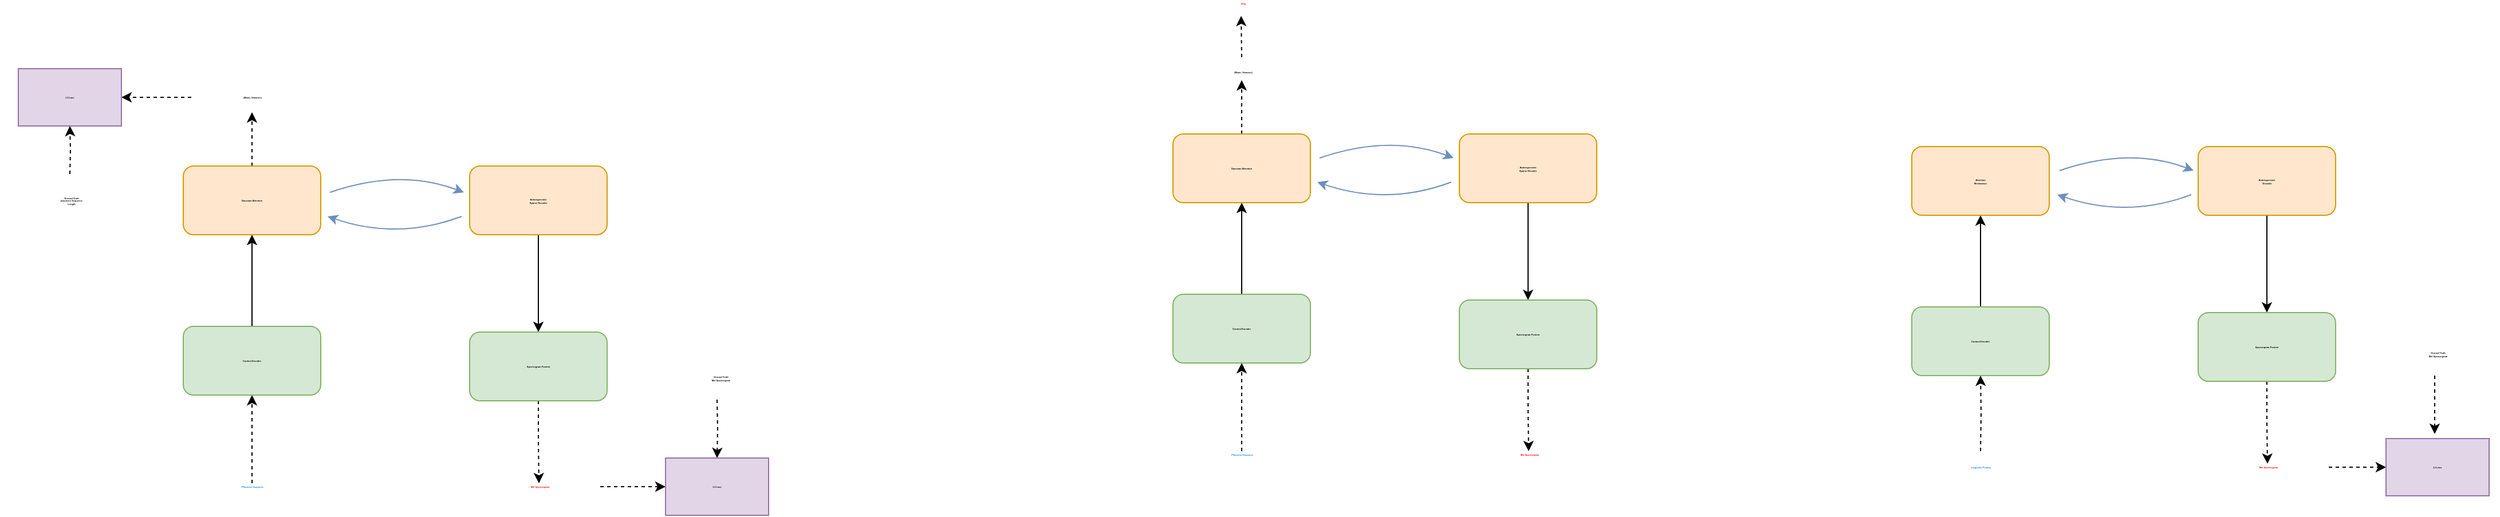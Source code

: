 <mxfile version="13.7.3" type="github">
  <diagram id="Qrbj5Tkm-uTYDOuXCL7I" name="Page-1">
    <mxGraphModel dx="1546" dy="785" grid="0" gridSize="10" guides="1" tooltips="1" connect="1" arrows="1" fold="1" page="0" pageScale="1" pageWidth="1169" pageHeight="827" background="none" math="0" shadow="0">
      <root>
        <mxCell id="0" />
        <mxCell id="1" parent="0" />
        <mxCell id="9aGrxxRxmxAyomSqXJZ4-1" value="&lt;font color=&quot;#007fff&quot; style=&quot;font-size: 2px;&quot;&gt;Phoneme Sequence&lt;/font&gt;" style="text;html=1;align=center;verticalAlign=middle;resizable=0;points=[];autosize=1;fontStyle=1;fontSize=2;" vertex="1" parent="1">
          <mxGeometry x="-212" y="513" width="124" height="6" as="geometry" />
        </mxCell>
        <mxCell id="9aGrxxRxmxAyomSqXJZ4-3" style="edgeStyle=orthogonalEdgeStyle;orthogonalLoop=1;jettySize=auto;html=1;rounded=0;dashed=1;entryX=0.5;entryY=1;entryDx=0;entryDy=0;fontStyle=1;fontSize=2;" edge="1" parent="1" source="9aGrxxRxmxAyomSqXJZ4-1" target="9aGrxxRxmxAyomSqXJZ4-2">
          <mxGeometry relative="1" as="geometry" />
        </mxCell>
        <mxCell id="9aGrxxRxmxAyomSqXJZ4-5" style="edgeStyle=orthogonalEdgeStyle;rounded=0;orthogonalLoop=1;jettySize=auto;html=1;exitX=0.5;exitY=0;exitDx=0;exitDy=0;entryX=0.5;entryY=1;entryDx=0;entryDy=0;fontStyle=1;fontSize=2;" edge="1" parent="1" source="9aGrxxRxmxAyomSqXJZ4-2" target="9aGrxxRxmxAyomSqXJZ4-4">
          <mxGeometry relative="1" as="geometry" />
        </mxCell>
        <mxCell id="9aGrxxRxmxAyomSqXJZ4-2" value="Content Encoder" style="rounded=1;whiteSpace=wrap;html=1;fillColor=#d5e8d4;strokeColor=#82b366;fontStyle=1;fontSize=2;" vertex="1" parent="1">
          <mxGeometry x="-210" y="376" width="120" height="60" as="geometry" />
        </mxCell>
        <mxCell id="9aGrxxRxmxAyomSqXJZ4-14" style="edgeStyle=orthogonalEdgeStyle;rounded=0;orthogonalLoop=1;jettySize=auto;html=1;exitX=0.5;exitY=0;exitDx=0;exitDy=0;dashed=1;fontStyle=1;fontSize=2;" edge="1" parent="1" source="9aGrxxRxmxAyomSqXJZ4-4">
          <mxGeometry relative="1" as="geometry">
            <mxPoint x="-150" y="189" as="targetPoint" />
          </mxGeometry>
        </mxCell>
        <mxCell id="9aGrxxRxmxAyomSqXJZ4-4" value="Gaussian Attention" style="rounded=1;whiteSpace=wrap;html=1;fillColor=#ffe6cc;strokeColor=#d79b00;fontStyle=1;fontSize=2;" vertex="1" parent="1">
          <mxGeometry x="-210" y="236" width="120" height="60" as="geometry" />
        </mxCell>
        <mxCell id="9aGrxxRxmxAyomSqXJZ4-8" style="edgeStyle=orthogonalEdgeStyle;rounded=0;orthogonalLoop=1;jettySize=auto;html=1;exitX=0.5;exitY=1;exitDx=0;exitDy=0;fontStyle=1;fontSize=2;" edge="1" parent="1" source="9aGrxxRxmxAyomSqXJZ4-6" target="9aGrxxRxmxAyomSqXJZ4-7">
          <mxGeometry relative="1" as="geometry" />
        </mxCell>
        <mxCell id="9aGrxxRxmxAyomSqXJZ4-6" value="Autoregressive &lt;br style=&quot;font-size: 2px;&quot;&gt;Sparse Decoder" style="rounded=1;whiteSpace=wrap;html=1;fillColor=#ffe6cc;strokeColor=#d79b00;fontStyle=1;fontSize=2;" vertex="1" parent="1">
          <mxGeometry x="40" y="236" width="120" height="60" as="geometry" />
        </mxCell>
        <mxCell id="9aGrxxRxmxAyomSqXJZ4-10" style="edgeStyle=orthogonalEdgeStyle;rounded=0;orthogonalLoop=1;jettySize=auto;html=1;exitX=0.5;exitY=1;exitDx=0;exitDy=0;dashed=1;fontStyle=1;fontSize=2;" edge="1" parent="1" source="9aGrxxRxmxAyomSqXJZ4-7" target="9aGrxxRxmxAyomSqXJZ4-9">
          <mxGeometry relative="1" as="geometry" />
        </mxCell>
        <mxCell id="9aGrxxRxmxAyomSqXJZ4-7" value="Spectrogram Postnet" style="rounded=1;whiteSpace=wrap;html=1;fillColor=#d5e8d4;strokeColor=#82b366;fontStyle=1;fontSize=2;" vertex="1" parent="1">
          <mxGeometry x="40" y="381" width="120" height="60" as="geometry" />
        </mxCell>
        <mxCell id="9aGrxxRxmxAyomSqXJZ4-9" value="&lt;font color=&quot;#ff0000&quot; style=&quot;font-size: 2px;&quot;&gt;Mel Spectrogram&lt;/font&gt;" style="text;html=1;align=center;verticalAlign=middle;resizable=0;points=[];autosize=1;fontStyle=1;fontSize=2;" vertex="1" parent="1">
          <mxGeometry x="47" y="513" width="107" height="6" as="geometry" />
        </mxCell>
        <mxCell id="9aGrxxRxmxAyomSqXJZ4-13" value="(Mean, Variance)" style="text;html=1;align=center;verticalAlign=middle;resizable=0;points=[];autosize=1;fontStyle=1;fontSize=2;" vertex="1" parent="1">
          <mxGeometry x="-203" y="173" width="105" height="6" as="geometry" />
        </mxCell>
        <mxCell id="9aGrxxRxmxAyomSqXJZ4-17" style="edgeStyle=orthogonalEdgeStyle;rounded=0;orthogonalLoop=1;jettySize=auto;html=1;dashed=1;entryX=1;entryY=0.5;entryDx=0;entryDy=0;fontStyle=1;fontSize=2;" edge="1" parent="1" source="9aGrxxRxmxAyomSqXJZ4-13" target="9aGrxxRxmxAyomSqXJZ4-16">
          <mxGeometry relative="1" as="geometry" />
        </mxCell>
        <mxCell id="9aGrxxRxmxAyomSqXJZ4-20" style="edgeStyle=orthogonalEdgeStyle;rounded=0;orthogonalLoop=1;jettySize=auto;html=1;dashed=1;entryX=0.5;entryY=1;entryDx=0;entryDy=0;fontStyle=1;fontSize=2;" edge="1" parent="1" target="9aGrxxRxmxAyomSqXJZ4-16">
          <mxGeometry relative="1" as="geometry">
            <mxPoint x="-309" y="243" as="sourcePoint" />
          </mxGeometry>
        </mxCell>
        <mxCell id="9aGrxxRxmxAyomSqXJZ4-16" value="L1 Loss" style="rounded=0;whiteSpace=wrap;html=1;fillColor=#e1d5e7;strokeColor=#9673a6;fontStyle=1;fontSize=2;" vertex="1" parent="1">
          <mxGeometry x="-354" y="151" width="90" height="50" as="geometry" />
        </mxCell>
        <mxCell id="9aGrxxRxmxAyomSqXJZ4-18" value="Ground Truth&lt;br style=&quot;font-size: 2px;&quot;&gt;phoneme Sequence&lt;br style=&quot;font-size: 2px;&quot;&gt;Length" style="text;html=1;align=center;verticalAlign=middle;resizable=0;points=[];autosize=1;fontStyle=1;fontSize=2;" vertex="1" parent="1">
          <mxGeometry x="-370" y="261" width="123" height="10" as="geometry" />
        </mxCell>
        <mxCell id="9aGrxxRxmxAyomSqXJZ4-23" style="edgeStyle=orthogonalEdgeStyle;rounded=0;orthogonalLoop=1;jettySize=auto;html=1;dashed=1;entryX=0;entryY=0.5;entryDx=0;entryDy=0;fontStyle=1;fontSize=2;" edge="1" parent="1" source="9aGrxxRxmxAyomSqXJZ4-9" target="9aGrxxRxmxAyomSqXJZ4-21">
          <mxGeometry relative="1" as="geometry" />
        </mxCell>
        <mxCell id="9aGrxxRxmxAyomSqXJZ4-25" style="edgeStyle=orthogonalEdgeStyle;rounded=0;orthogonalLoop=1;jettySize=auto;html=1;entryX=0.5;entryY=0;entryDx=0;entryDy=0;dashed=1;fontStyle=1;fontSize=2;" edge="1" parent="1" target="9aGrxxRxmxAyomSqXJZ4-21">
          <mxGeometry relative="1" as="geometry">
            <mxPoint x="256" y="440" as="sourcePoint" />
          </mxGeometry>
        </mxCell>
        <mxCell id="9aGrxxRxmxAyomSqXJZ4-21" value="L1 Loss" style="rounded=0;whiteSpace=wrap;html=1;fillColor=#e1d5e7;strokeColor=#9673a6;fontStyle=1;fontSize=2;" vertex="1" parent="1">
          <mxGeometry x="211" y="491" width="90" height="50" as="geometry" />
        </mxCell>
        <mxCell id="9aGrxxRxmxAyomSqXJZ4-24" value="Ground Truth&lt;br style=&quot;font-size: 2px;&quot;&gt;Mel Spectrogram" style="text;html=1;align=center;verticalAlign=middle;resizable=0;points=[];autosize=1;fontStyle=1;fontSize=2;" vertex="1" parent="1">
          <mxGeometry x="205" y="417" width="107" height="8" as="geometry" />
        </mxCell>
        <mxCell id="9aGrxxRxmxAyomSqXJZ4-47" value="&lt;font color=&quot;#007fff&quot; style=&quot;font-size: 2px;&quot;&gt;Phoneme Sequence&lt;/font&gt;" style="text;html=1;align=center;verticalAlign=middle;resizable=0;points=[];autosize=1;fontStyle=1;fontSize=2;" vertex="1" parent="1">
          <mxGeometry x="652" y="485" width="124" height="6" as="geometry" />
        </mxCell>
        <mxCell id="9aGrxxRxmxAyomSqXJZ4-48" style="edgeStyle=orthogonalEdgeStyle;orthogonalLoop=1;jettySize=auto;html=1;rounded=0;dashed=1;entryX=0.5;entryY=1;entryDx=0;entryDy=0;fontStyle=1;fontSize=2;" edge="1" parent="1" source="9aGrxxRxmxAyomSqXJZ4-47" target="9aGrxxRxmxAyomSqXJZ4-50">
          <mxGeometry relative="1" as="geometry" />
        </mxCell>
        <mxCell id="9aGrxxRxmxAyomSqXJZ4-49" style="edgeStyle=orthogonalEdgeStyle;rounded=0;orthogonalLoop=1;jettySize=auto;html=1;exitX=0.5;exitY=0;exitDx=0;exitDy=0;entryX=0.5;entryY=1;entryDx=0;entryDy=0;fontStyle=1;fontSize=2;" edge="1" parent="1" source="9aGrxxRxmxAyomSqXJZ4-50" target="9aGrxxRxmxAyomSqXJZ4-53">
          <mxGeometry relative="1" as="geometry" />
        </mxCell>
        <mxCell id="9aGrxxRxmxAyomSqXJZ4-50" value="Content Encoder" style="rounded=1;whiteSpace=wrap;html=1;fillColor=#d5e8d4;strokeColor=#82b366;fontStyle=1;fontSize=2;" vertex="1" parent="1">
          <mxGeometry x="654" y="348" width="120" height="60" as="geometry" />
        </mxCell>
        <mxCell id="9aGrxxRxmxAyomSqXJZ4-52" style="edgeStyle=orthogonalEdgeStyle;rounded=0;orthogonalLoop=1;jettySize=auto;html=1;exitX=0.5;exitY=0;exitDx=0;exitDy=0;dashed=1;fontStyle=1;fontSize=2;" edge="1" parent="1" source="9aGrxxRxmxAyomSqXJZ4-53">
          <mxGeometry relative="1" as="geometry">
            <mxPoint x="714" y="161" as="targetPoint" />
          </mxGeometry>
        </mxCell>
        <mxCell id="9aGrxxRxmxAyomSqXJZ4-53" value="Gaussian Attention" style="rounded=1;whiteSpace=wrap;html=1;fillColor=#ffe6cc;strokeColor=#d79b00;fontStyle=1;fontSize=2;" vertex="1" parent="1">
          <mxGeometry x="654" y="208" width="120" height="60" as="geometry" />
        </mxCell>
        <mxCell id="9aGrxxRxmxAyomSqXJZ4-54" style="edgeStyle=orthogonalEdgeStyle;rounded=0;orthogonalLoop=1;jettySize=auto;html=1;exitX=0.5;exitY=1;exitDx=0;exitDy=0;fontStyle=1;fontSize=2;" edge="1" parent="1" source="9aGrxxRxmxAyomSqXJZ4-55" target="9aGrxxRxmxAyomSqXJZ4-57">
          <mxGeometry relative="1" as="geometry" />
        </mxCell>
        <mxCell id="9aGrxxRxmxAyomSqXJZ4-55" value="Autoregressive &lt;br style=&quot;font-size: 2px;&quot;&gt;Sparse Decoder" style="rounded=1;whiteSpace=wrap;html=1;fillColor=#ffe6cc;strokeColor=#d79b00;fontStyle=1;fontSize=2;" vertex="1" parent="1">
          <mxGeometry x="904" y="208" width="120" height="60" as="geometry" />
        </mxCell>
        <mxCell id="9aGrxxRxmxAyomSqXJZ4-56" style="edgeStyle=orthogonalEdgeStyle;rounded=0;orthogonalLoop=1;jettySize=auto;html=1;exitX=0.5;exitY=1;exitDx=0;exitDy=0;dashed=1;fontStyle=1;fontSize=2;" edge="1" parent="1" source="9aGrxxRxmxAyomSqXJZ4-57" target="9aGrxxRxmxAyomSqXJZ4-58">
          <mxGeometry relative="1" as="geometry" />
        </mxCell>
        <mxCell id="9aGrxxRxmxAyomSqXJZ4-57" value="Spectrogram Postnet" style="rounded=1;whiteSpace=wrap;html=1;fillColor=#d5e8d4;strokeColor=#82b366;fontStyle=1;fontSize=2;" vertex="1" parent="1">
          <mxGeometry x="904" y="353" width="120" height="60" as="geometry" />
        </mxCell>
        <mxCell id="9aGrxxRxmxAyomSqXJZ4-58" value="&lt;font color=&quot;#ff0000&quot; style=&quot;font-size: 2px;&quot;&gt;Mel Spectrogram&lt;/font&gt;" style="text;html=1;align=center;verticalAlign=middle;resizable=0;points=[];autosize=1;fontStyle=1;fontSize=2;" vertex="1" parent="1">
          <mxGeometry x="911" y="485" width="107" height="6" as="geometry" />
        </mxCell>
        <mxCell id="9aGrxxRxmxAyomSqXJZ4-68" style="edgeStyle=orthogonalEdgeStyle;rounded=0;orthogonalLoop=1;jettySize=auto;html=1;dashed=1;fontSize=2;" edge="1" parent="1">
          <mxGeometry relative="1" as="geometry">
            <mxPoint x="713.5" y="104.833" as="targetPoint" />
            <mxPoint x="714" y="141" as="sourcePoint" />
          </mxGeometry>
        </mxCell>
        <mxCell id="9aGrxxRxmxAyomSqXJZ4-59" value="(Mean, Variance)" style="text;html=1;align=center;verticalAlign=middle;resizable=0;points=[];autosize=1;fontStyle=1;fontSize=2;" vertex="1" parent="1">
          <mxGeometry x="662" y="151" width="105" height="6" as="geometry" />
        </mxCell>
        <mxCell id="9aGrxxRxmxAyomSqXJZ4-69" value="&lt;font color=&quot;#ff0000&quot;&gt;Stop&lt;/font&gt;" style="text;html=1;align=center;verticalAlign=middle;resizable=0;points=[];autosize=1;fontSize=2;fontStyle=1" vertex="1" parent="1">
          <mxGeometry x="696" y="91" width="37" height="6" as="geometry" />
        </mxCell>
        <mxCell id="9aGrxxRxmxAyomSqXJZ4-71" value="&lt;font color=&quot;#007fff&quot;&gt;Linguistic Feature&lt;/font&gt;" style="text;html=1;align=center;verticalAlign=middle;resizable=0;points=[];autosize=1;fontStyle=1;fontSize=2;" vertex="1" parent="1">
          <mxGeometry x="1302.5" y="496" width="113" height="6" as="geometry" />
        </mxCell>
        <mxCell id="9aGrxxRxmxAyomSqXJZ4-72" style="edgeStyle=orthogonalEdgeStyle;orthogonalLoop=1;jettySize=auto;html=1;rounded=0;dashed=1;entryX=0.5;entryY=1;entryDx=0;entryDy=0;fontStyle=1;fontSize=2;" edge="1" parent="1" target="9aGrxxRxmxAyomSqXJZ4-74">
          <mxGeometry relative="1" as="geometry">
            <mxPoint x="1359" y="485" as="sourcePoint" />
          </mxGeometry>
        </mxCell>
        <mxCell id="9aGrxxRxmxAyomSqXJZ4-73" style="edgeStyle=orthogonalEdgeStyle;rounded=0;orthogonalLoop=1;jettySize=auto;html=1;exitX=0.5;exitY=0;exitDx=0;exitDy=0;entryX=0.5;entryY=1;entryDx=0;entryDy=0;fontStyle=1;fontSize=2;" edge="1" parent="1" source="9aGrxxRxmxAyomSqXJZ4-74" target="9aGrxxRxmxAyomSqXJZ4-77">
          <mxGeometry relative="1" as="geometry" />
        </mxCell>
        <mxCell id="9aGrxxRxmxAyomSqXJZ4-74" value="Content Encoder" style="rounded=1;whiteSpace=wrap;html=1;fillColor=#d5e8d4;strokeColor=#82b366;fontStyle=1;fontSize=2;" vertex="1" parent="1">
          <mxGeometry x="1299" y="359" width="120" height="60" as="geometry" />
        </mxCell>
        <mxCell id="9aGrxxRxmxAyomSqXJZ4-77" value="Attention&lt;br&gt;Mechanism" style="rounded=1;whiteSpace=wrap;html=1;fillColor=#ffe6cc;strokeColor=#d79b00;fontStyle=1;fontSize=2;" vertex="1" parent="1">
          <mxGeometry x="1299" y="219" width="120" height="60" as="geometry" />
        </mxCell>
        <mxCell id="9aGrxxRxmxAyomSqXJZ4-78" style="edgeStyle=orthogonalEdgeStyle;rounded=0;orthogonalLoop=1;jettySize=auto;html=1;exitX=0.5;exitY=1;exitDx=0;exitDy=0;fontStyle=1;fontSize=2;" edge="1" parent="1" source="9aGrxxRxmxAyomSqXJZ4-79" target="9aGrxxRxmxAyomSqXJZ4-81">
          <mxGeometry relative="1" as="geometry" />
        </mxCell>
        <mxCell id="9aGrxxRxmxAyomSqXJZ4-79" value="Autoregressive &lt;br style=&quot;font-size: 2px&quot;&gt;&amp;nbsp;Decoder" style="rounded=1;whiteSpace=wrap;html=1;fillColor=#ffe6cc;strokeColor=#d79b00;fontStyle=1;fontSize=2;" vertex="1" parent="1">
          <mxGeometry x="1549" y="219" width="120" height="60" as="geometry" />
        </mxCell>
        <mxCell id="9aGrxxRxmxAyomSqXJZ4-80" style="edgeStyle=orthogonalEdgeStyle;rounded=0;orthogonalLoop=1;jettySize=auto;html=1;exitX=0.5;exitY=1;exitDx=0;exitDy=0;dashed=1;fontStyle=1;fontSize=2;" edge="1" parent="1" source="9aGrxxRxmxAyomSqXJZ4-81" target="9aGrxxRxmxAyomSqXJZ4-82">
          <mxGeometry relative="1" as="geometry" />
        </mxCell>
        <mxCell id="9aGrxxRxmxAyomSqXJZ4-81" value="Spectrogram Postnet" style="rounded=1;whiteSpace=wrap;html=1;fillColor=#d5e8d4;strokeColor=#82b366;fontStyle=1;fontSize=2;" vertex="1" parent="1">
          <mxGeometry x="1549" y="364" width="120" height="60" as="geometry" />
        </mxCell>
        <mxCell id="9aGrxxRxmxAyomSqXJZ4-95" style="edgeStyle=orthogonalEdgeStyle;orthogonalLoop=1;jettySize=auto;html=1;fontSize=2;rounded=0;entryX=0;entryY=0.5;entryDx=0;entryDy=0;dashed=1;" edge="1" parent="1" source="9aGrxxRxmxAyomSqXJZ4-82" target="9aGrxxRxmxAyomSqXJZ4-94">
          <mxGeometry relative="1" as="geometry">
            <mxPoint x="1670.333" y="508.167" as="targetPoint" />
          </mxGeometry>
        </mxCell>
        <mxCell id="9aGrxxRxmxAyomSqXJZ4-82" value="&lt;font color=&quot;#ff0000&quot; style=&quot;font-size: 2px;&quot;&gt;Mel Spectrogram&lt;/font&gt;" style="text;html=1;align=center;verticalAlign=middle;resizable=0;points=[];autosize=1;fontStyle=1;fontSize=2;" vertex="1" parent="1">
          <mxGeometry x="1556" y="496" width="107" height="6" as="geometry" />
        </mxCell>
        <mxCell id="9aGrxxRxmxAyomSqXJZ4-88" value="" style="endArrow=classic;html=1;fontSize=2;curved=1;fillColor=#dae8fc;strokeColor=#6c8ebf;" edge="1" parent="1">
          <mxGeometry width="50" height="50" relative="1" as="geometry">
            <mxPoint x="1428" y="240" as="sourcePoint" />
            <mxPoint x="1545" y="240" as="targetPoint" />
            <Array as="points">
              <mxPoint x="1489" y="219" />
            </Array>
          </mxGeometry>
        </mxCell>
        <mxCell id="9aGrxxRxmxAyomSqXJZ4-89" value="" style="endArrow=classic;html=1;fontSize=2;curved=1;fillColor=#dae8fc;strokeColor=#6c8ebf;" edge="1" parent="1">
          <mxGeometry width="50" height="50" relative="1" as="geometry">
            <mxPoint x="1543.0" y="261" as="sourcePoint" />
            <mxPoint x="1426" y="261" as="targetPoint" />
            <Array as="points">
              <mxPoint x="1487" y="282" />
            </Array>
          </mxGeometry>
        </mxCell>
        <mxCell id="9aGrxxRxmxAyomSqXJZ4-90" value="" style="endArrow=classic;html=1;fontSize=2;curved=1;fillColor=#dae8fc;strokeColor=#6c8ebf;" edge="1" parent="1">
          <mxGeometry width="50" height="50" relative="1" as="geometry">
            <mxPoint x="782" y="229" as="sourcePoint" />
            <mxPoint x="899.0" y="229" as="targetPoint" />
            <Array as="points">
              <mxPoint x="843" y="208" />
            </Array>
          </mxGeometry>
        </mxCell>
        <mxCell id="9aGrxxRxmxAyomSqXJZ4-91" value="" style="endArrow=classic;html=1;fontSize=2;curved=1;fillColor=#dae8fc;strokeColor=#6c8ebf;" edge="1" parent="1">
          <mxGeometry width="50" height="50" relative="1" as="geometry">
            <mxPoint x="897.0" y="250" as="sourcePoint" />
            <mxPoint x="780.0" y="250" as="targetPoint" />
            <Array as="points">
              <mxPoint x="841" y="271" />
            </Array>
          </mxGeometry>
        </mxCell>
        <mxCell id="9aGrxxRxmxAyomSqXJZ4-92" value="" style="endArrow=classic;html=1;fontSize=2;curved=1;fillColor=#dae8fc;strokeColor=#6c8ebf;" edge="1" parent="1">
          <mxGeometry width="50" height="50" relative="1" as="geometry">
            <mxPoint x="-82" y="259" as="sourcePoint" />
            <mxPoint x="35.0" y="259" as="targetPoint" />
            <Array as="points">
              <mxPoint x="-21" y="238" />
            </Array>
          </mxGeometry>
        </mxCell>
        <mxCell id="9aGrxxRxmxAyomSqXJZ4-93" value="" style="endArrow=classic;html=1;fontSize=2;curved=1;fillColor=#dae8fc;strokeColor=#6c8ebf;" edge="1" parent="1">
          <mxGeometry width="50" height="50" relative="1" as="geometry">
            <mxPoint x="33.0" y="280" as="sourcePoint" />
            <mxPoint x="-84.0" y="280" as="targetPoint" />
            <Array as="points">
              <mxPoint x="-23" y="301" />
            </Array>
          </mxGeometry>
        </mxCell>
        <mxCell id="9aGrxxRxmxAyomSqXJZ4-94" value="L1 Loss" style="rounded=0;whiteSpace=wrap;html=1;fillColor=#e1d5e7;strokeColor=#9673a6;fontStyle=1;fontSize=2;" vertex="1" parent="1">
          <mxGeometry x="1713" y="474" width="90" height="50" as="geometry" />
        </mxCell>
        <mxCell id="9aGrxxRxmxAyomSqXJZ4-96" style="edgeStyle=orthogonalEdgeStyle;rounded=0;orthogonalLoop=1;jettySize=auto;html=1;entryX=0.5;entryY=0;entryDx=0;entryDy=0;dashed=1;fontStyle=1;fontSize=2;" edge="1" parent="1">
          <mxGeometry relative="1" as="geometry">
            <mxPoint x="1755.5" y="419" as="sourcePoint" />
            <mxPoint x="1755.5" y="470" as="targetPoint" />
          </mxGeometry>
        </mxCell>
        <mxCell id="9aGrxxRxmxAyomSqXJZ4-97" value="Ground Truth&lt;br style=&quot;font-size: 2px;&quot;&gt;Mel Spectrogram" style="text;html=1;align=center;verticalAlign=middle;resizable=0;points=[];autosize=1;fontStyle=1;fontSize=2;" vertex="1" parent="1">
          <mxGeometry x="1704.5" y="396" width="107" height="8" as="geometry" />
        </mxCell>
      </root>
    </mxGraphModel>
  </diagram>
</mxfile>

